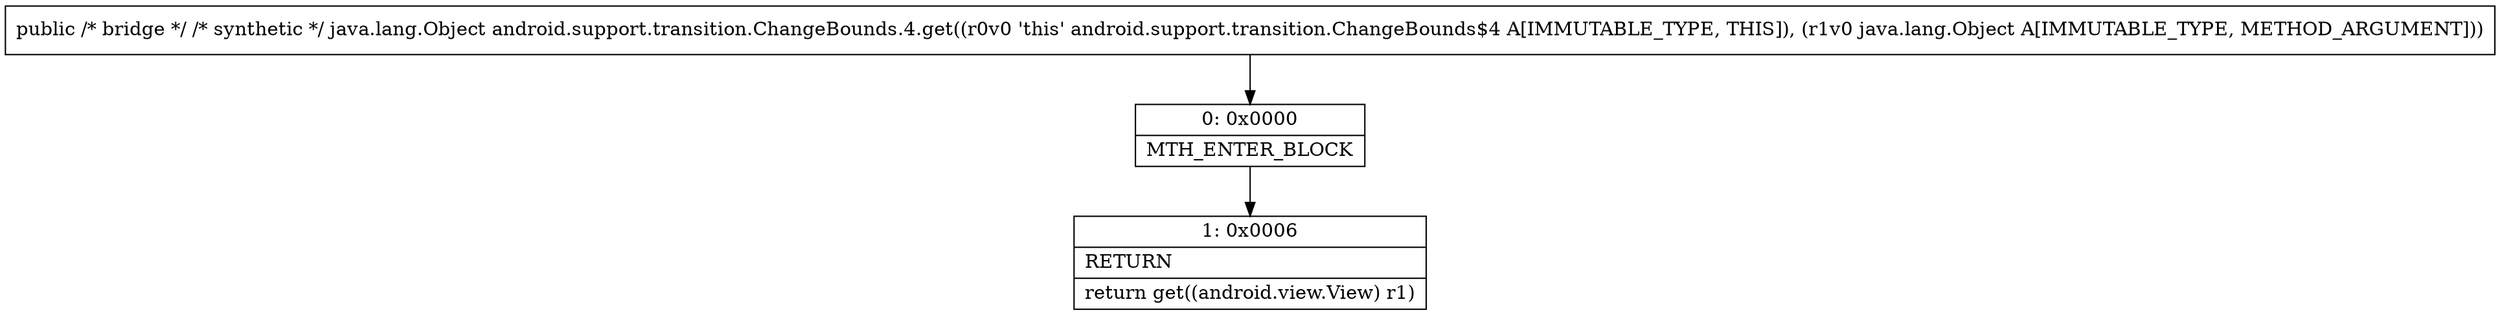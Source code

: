 digraph "CFG forandroid.support.transition.ChangeBounds.4.get(Ljava\/lang\/Object;)Ljava\/lang\/Object;" {
Node_0 [shape=record,label="{0\:\ 0x0000|MTH_ENTER_BLOCK\l}"];
Node_1 [shape=record,label="{1\:\ 0x0006|RETURN\l|return get((android.view.View) r1)\l}"];
MethodNode[shape=record,label="{public \/* bridge *\/ \/* synthetic *\/ java.lang.Object android.support.transition.ChangeBounds.4.get((r0v0 'this' android.support.transition.ChangeBounds$4 A[IMMUTABLE_TYPE, THIS]), (r1v0 java.lang.Object A[IMMUTABLE_TYPE, METHOD_ARGUMENT])) }"];
MethodNode -> Node_0;
Node_0 -> Node_1;
}

